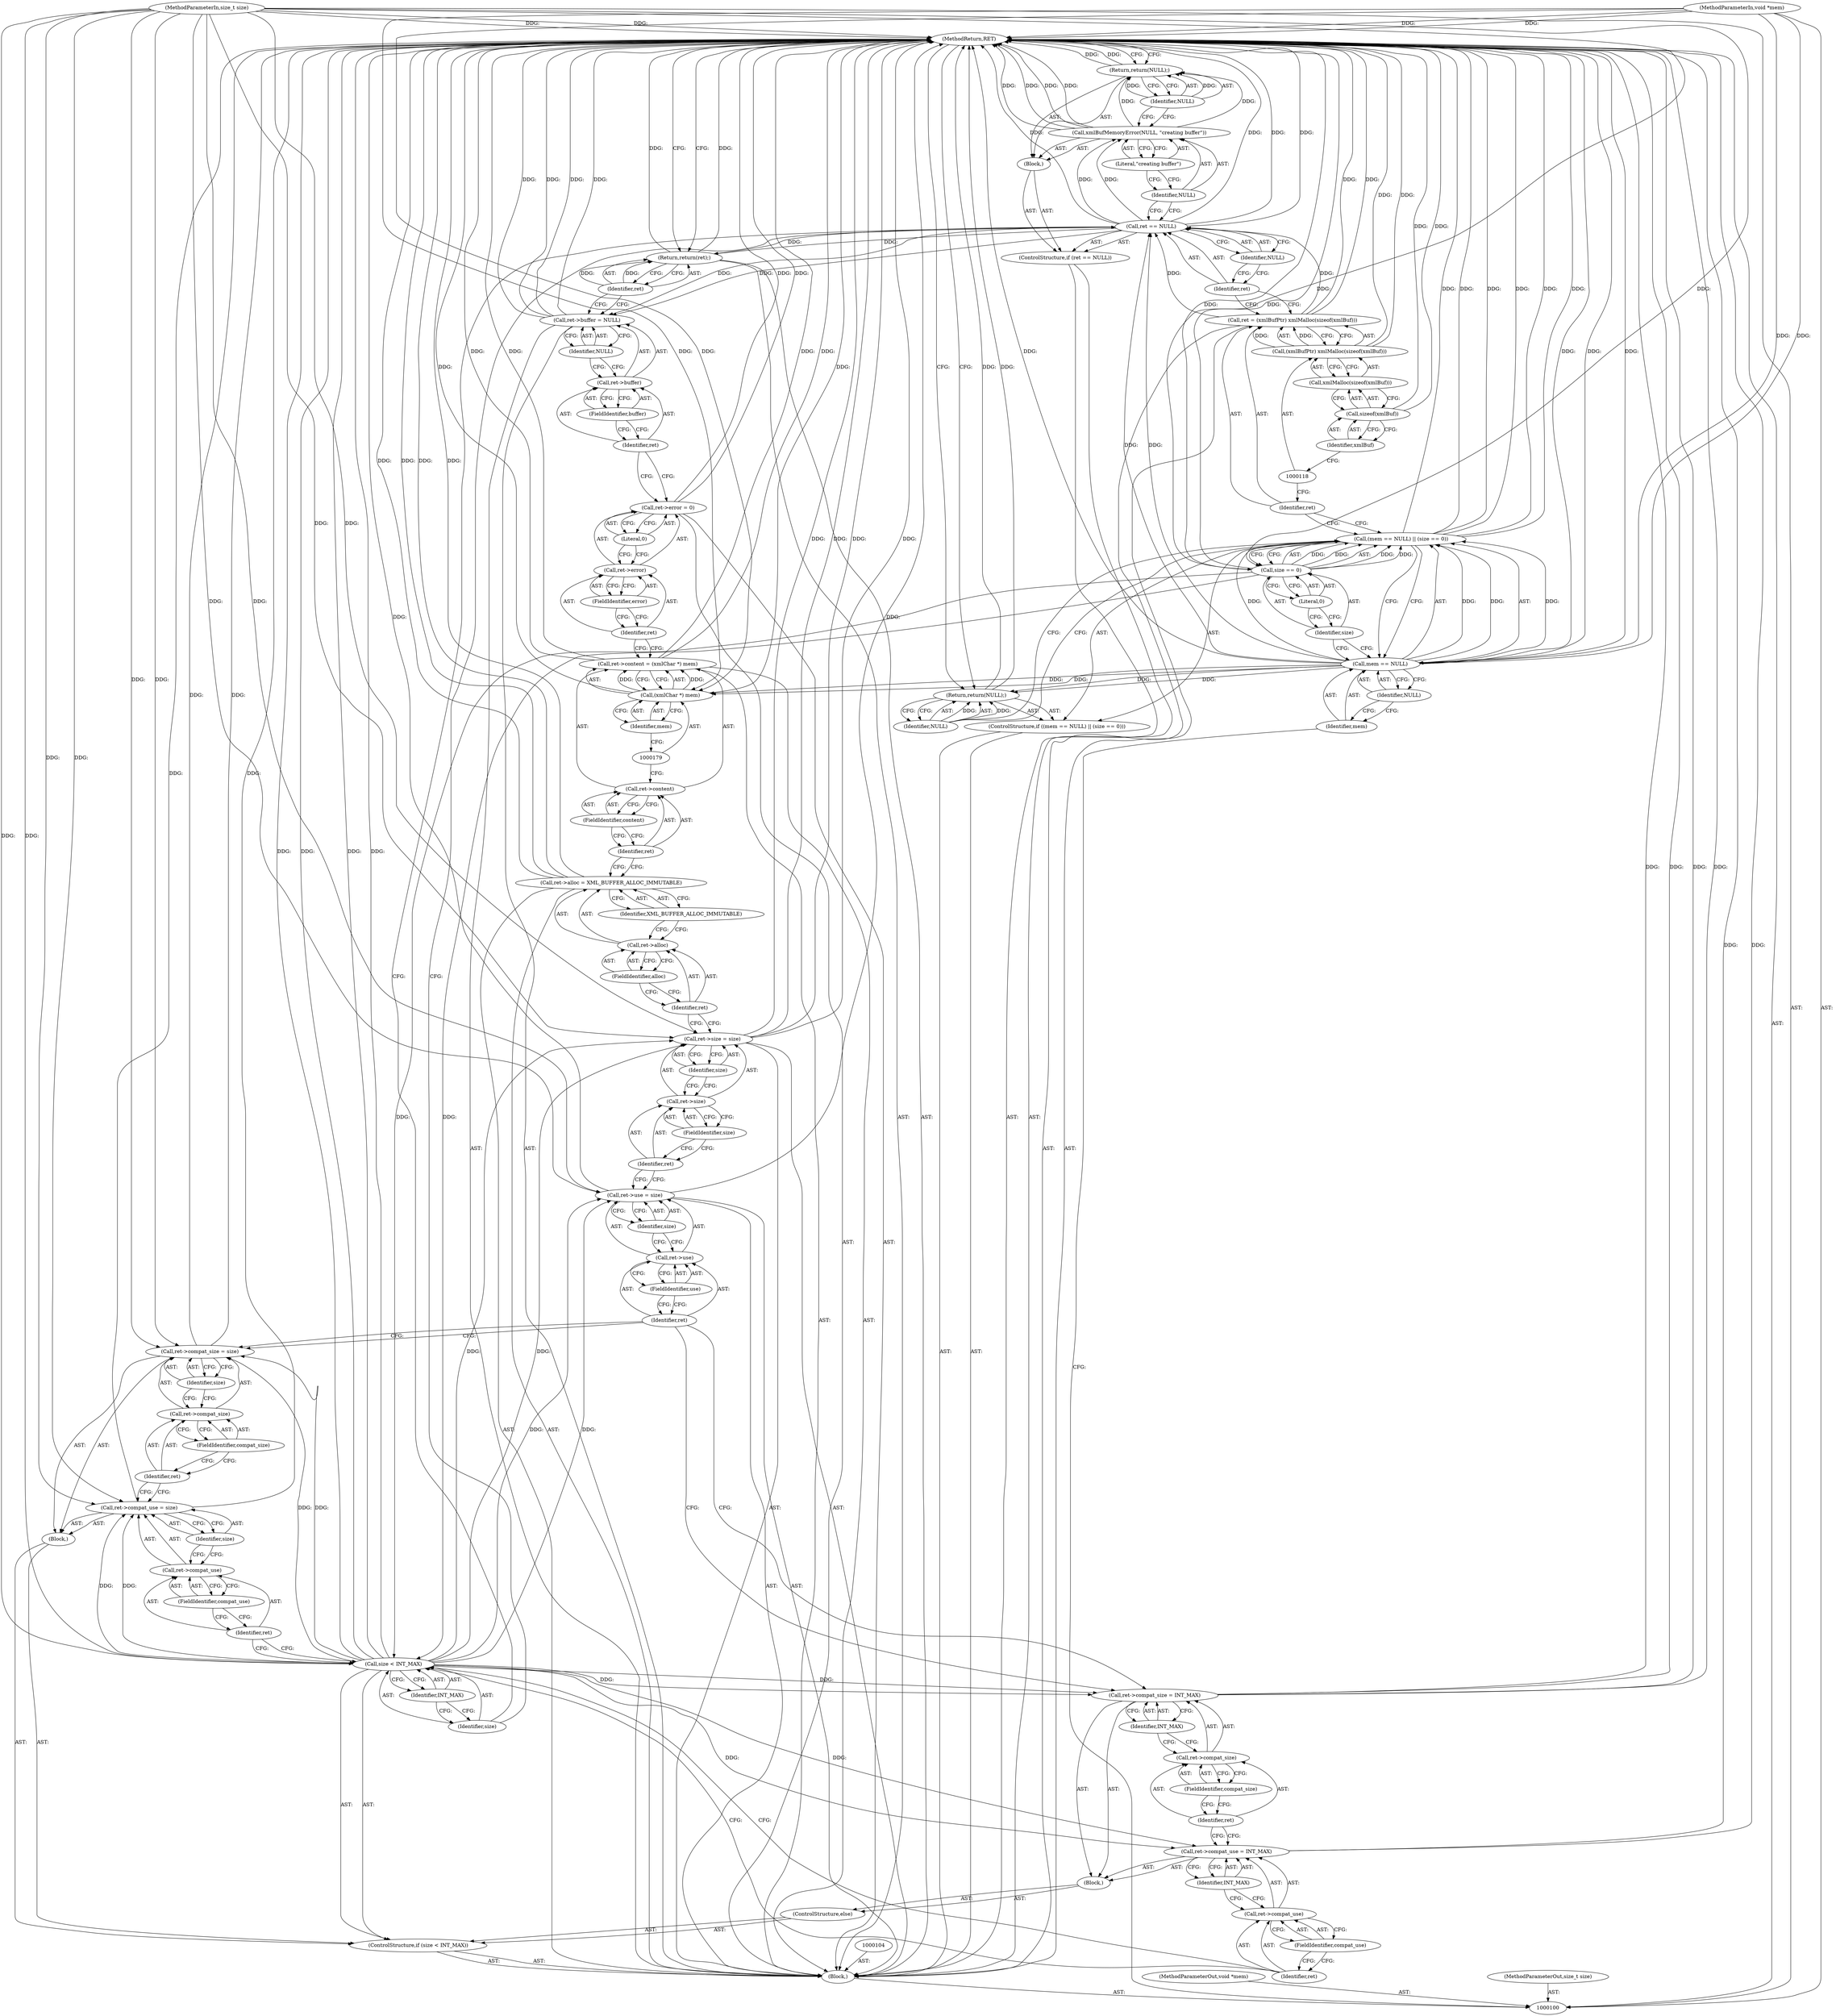 digraph "1_Chrome_ce1446c00f0fd8f5a3b00727421be2124cb7370f_4" {
"1000193" [label="(MethodReturn,RET)"];
"1000101" [label="(MethodParameterIn,void *mem)"];
"1000245" [label="(MethodParameterOut,void *mem)"];
"1000102" [label="(MethodParameterIn,size_t size)"];
"1000246" [label="(MethodParameterOut,size_t size)"];
"1000103" [label="(Block,)"];
"1000131" [label="(Identifier,NULL)"];
"1000130" [label="(Return,return(NULL);)"];
"1000135" [label="(Identifier,INT_MAX)"];
"1000136" [label="(Block,)"];
"1000132" [label="(ControlStructure,if (size < INT_MAX))"];
"1000133" [label="(Call,size < INT_MAX)"];
"1000134" [label="(Identifier,size)"];
"1000140" [label="(FieldIdentifier,compat_use)"];
"1000141" [label="(Identifier,size)"];
"1000137" [label="(Call,ret->compat_use = size)"];
"1000138" [label="(Call,ret->compat_use)"];
"1000139" [label="(Identifier,ret)"];
"1000145" [label="(FieldIdentifier,compat_size)"];
"1000146" [label="(Identifier,size)"];
"1000142" [label="(Call,ret->compat_size = size)"];
"1000143" [label="(Call,ret->compat_size)"];
"1000144" [label="(Identifier,ret)"];
"1000148" [label="(Block,)"];
"1000147" [label="(ControlStructure,else)"];
"1000152" [label="(FieldIdentifier,compat_use)"];
"1000153" [label="(Identifier,INT_MAX)"];
"1000149" [label="(Call,ret->compat_use = INT_MAX)"];
"1000150" [label="(Call,ret->compat_use)"];
"1000151" [label="(Identifier,ret)"];
"1000157" [label="(FieldIdentifier,compat_size)"];
"1000158" [label="(Identifier,INT_MAX)"];
"1000154" [label="(Call,ret->compat_size = INT_MAX)"];
"1000155" [label="(Call,ret->compat_size)"];
"1000156" [label="(Identifier,ret)"];
"1000163" [label="(Identifier,size)"];
"1000159" [label="(Call,ret->use = size)"];
"1000160" [label="(Call,ret->use)"];
"1000161" [label="(Identifier,ret)"];
"1000162" [label="(FieldIdentifier,use)"];
"1000168" [label="(Identifier,size)"];
"1000164" [label="(Call,ret->size = size)"];
"1000165" [label="(Call,ret->size)"];
"1000166" [label="(Identifier,ret)"];
"1000167" [label="(FieldIdentifier,size)"];
"1000173" [label="(Identifier,XML_BUFFER_ALLOC_IMMUTABLE)"];
"1000169" [label="(Call,ret->alloc = XML_BUFFER_ALLOC_IMMUTABLE)"];
"1000170" [label="(Call,ret->alloc)"];
"1000171" [label="(Identifier,ret)"];
"1000172" [label="(FieldIdentifier,alloc)"];
"1000178" [label="(Call,(xmlChar *) mem)"];
"1000180" [label="(Identifier,mem)"];
"1000174" [label="(Call,ret->content = (xmlChar *) mem)"];
"1000175" [label="(Call,ret->content)"];
"1000176" [label="(Identifier,ret)"];
"1000177" [label="(FieldIdentifier,content)"];
"1000185" [label="(Literal,0)"];
"1000181" [label="(Call,ret->error = 0)"];
"1000182" [label="(Call,ret->error)"];
"1000183" [label="(Identifier,ret)"];
"1000184" [label="(FieldIdentifier,error)"];
"1000190" [label="(Identifier,NULL)"];
"1000186" [label="(Call,ret->buffer = NULL)"];
"1000187" [label="(Call,ret->buffer)"];
"1000188" [label="(Identifier,ret)"];
"1000189" [label="(FieldIdentifier,buffer)"];
"1000192" [label="(Identifier,ret)"];
"1000191" [label="(Return,return(ret);)"];
"1000109" [label="(Identifier,NULL)"];
"1000110" [label="(Call,size == 0)"];
"1000111" [label="(Identifier,size)"];
"1000112" [label="(Literal,0)"];
"1000105" [label="(ControlStructure,if ((mem == NULL) || (size == 0)))"];
"1000106" [label="(Call,(mem == NULL) || (size == 0))"];
"1000107" [label="(Call,mem == NULL)"];
"1000108" [label="(Identifier,mem)"];
"1000114" [label="(Identifier,NULL)"];
"1000113" [label="(Return,return(NULL);)"];
"1000117" [label="(Call,(xmlBufPtr) xmlMalloc(sizeof(xmlBuf)))"];
"1000119" [label="(Call,xmlMalloc(sizeof(xmlBuf)))"];
"1000120" [label="(Call,sizeof(xmlBuf))"];
"1000121" [label="(Identifier,xmlBuf)"];
"1000115" [label="(Call,ret = (xmlBufPtr) xmlMalloc(sizeof(xmlBuf)))"];
"1000116" [label="(Identifier,ret)"];
"1000125" [label="(Identifier,NULL)"];
"1000126" [label="(Block,)"];
"1000122" [label="(ControlStructure,if (ret == NULL))"];
"1000123" [label="(Call,ret == NULL)"];
"1000124" [label="(Identifier,ret)"];
"1000127" [label="(Call,xmlBufMemoryError(NULL, \"creating buffer\"))"];
"1000128" [label="(Identifier,NULL)"];
"1000129" [label="(Literal,\"creating buffer\")"];
"1000193" -> "1000100"  [label="AST: "];
"1000193" -> "1000113"  [label="CFG: "];
"1000193" -> "1000130"  [label="CFG: "];
"1000193" -> "1000191"  [label="CFG: "];
"1000191" -> "1000193"  [label="DDG: "];
"1000130" -> "1000193"  [label="DDG: "];
"1000113" -> "1000193"  [label="DDG: "];
"1000107" -> "1000193"  [label="DDG: "];
"1000107" -> "1000193"  [label="DDG: "];
"1000106" -> "1000193"  [label="DDG: "];
"1000106" -> "1000193"  [label="DDG: "];
"1000106" -> "1000193"  [label="DDG: "];
"1000159" -> "1000193"  [label="DDG: "];
"1000123" -> "1000193"  [label="DDG: "];
"1000123" -> "1000193"  [label="DDG: "];
"1000127" -> "1000193"  [label="DDG: "];
"1000127" -> "1000193"  [label="DDG: "];
"1000142" -> "1000193"  [label="DDG: "];
"1000117" -> "1000193"  [label="DDG: "];
"1000110" -> "1000193"  [label="DDG: "];
"1000181" -> "1000193"  [label="DDG: "];
"1000174" -> "1000193"  [label="DDG: "];
"1000174" -> "1000193"  [label="DDG: "];
"1000115" -> "1000193"  [label="DDG: "];
"1000164" -> "1000193"  [label="DDG: "];
"1000164" -> "1000193"  [label="DDG: "];
"1000186" -> "1000193"  [label="DDG: "];
"1000186" -> "1000193"  [label="DDG: "];
"1000154" -> "1000193"  [label="DDG: "];
"1000154" -> "1000193"  [label="DDG: "];
"1000120" -> "1000193"  [label="DDG: "];
"1000178" -> "1000193"  [label="DDG: "];
"1000133" -> "1000193"  [label="DDG: "];
"1000133" -> "1000193"  [label="DDG: "];
"1000102" -> "1000193"  [label="DDG: "];
"1000101" -> "1000193"  [label="DDG: "];
"1000169" -> "1000193"  [label="DDG: "];
"1000169" -> "1000193"  [label="DDG: "];
"1000149" -> "1000193"  [label="DDG: "];
"1000137" -> "1000193"  [label="DDG: "];
"1000101" -> "1000100"  [label="AST: "];
"1000101" -> "1000193"  [label="DDG: "];
"1000101" -> "1000107"  [label="DDG: "];
"1000101" -> "1000178"  [label="DDG: "];
"1000245" -> "1000100"  [label="AST: "];
"1000102" -> "1000100"  [label="AST: "];
"1000102" -> "1000193"  [label="DDG: "];
"1000102" -> "1000110"  [label="DDG: "];
"1000102" -> "1000133"  [label="DDG: "];
"1000102" -> "1000137"  [label="DDG: "];
"1000102" -> "1000142"  [label="DDG: "];
"1000102" -> "1000159"  [label="DDG: "];
"1000102" -> "1000164"  [label="DDG: "];
"1000246" -> "1000100"  [label="AST: "];
"1000103" -> "1000100"  [label="AST: "];
"1000104" -> "1000103"  [label="AST: "];
"1000105" -> "1000103"  [label="AST: "];
"1000115" -> "1000103"  [label="AST: "];
"1000122" -> "1000103"  [label="AST: "];
"1000132" -> "1000103"  [label="AST: "];
"1000159" -> "1000103"  [label="AST: "];
"1000164" -> "1000103"  [label="AST: "];
"1000169" -> "1000103"  [label="AST: "];
"1000174" -> "1000103"  [label="AST: "];
"1000181" -> "1000103"  [label="AST: "];
"1000186" -> "1000103"  [label="AST: "];
"1000191" -> "1000103"  [label="AST: "];
"1000131" -> "1000130"  [label="AST: "];
"1000131" -> "1000127"  [label="CFG: "];
"1000130" -> "1000131"  [label="CFG: "];
"1000131" -> "1000130"  [label="DDG: "];
"1000130" -> "1000126"  [label="AST: "];
"1000130" -> "1000131"  [label="CFG: "];
"1000131" -> "1000130"  [label="AST: "];
"1000193" -> "1000130"  [label="CFG: "];
"1000130" -> "1000193"  [label="DDG: "];
"1000131" -> "1000130"  [label="DDG: "];
"1000127" -> "1000130"  [label="DDG: "];
"1000135" -> "1000133"  [label="AST: "];
"1000135" -> "1000134"  [label="CFG: "];
"1000133" -> "1000135"  [label="CFG: "];
"1000136" -> "1000132"  [label="AST: "];
"1000137" -> "1000136"  [label="AST: "];
"1000142" -> "1000136"  [label="AST: "];
"1000132" -> "1000103"  [label="AST: "];
"1000133" -> "1000132"  [label="AST: "];
"1000136" -> "1000132"  [label="AST: "];
"1000147" -> "1000132"  [label="AST: "];
"1000133" -> "1000132"  [label="AST: "];
"1000133" -> "1000135"  [label="CFG: "];
"1000134" -> "1000133"  [label="AST: "];
"1000135" -> "1000133"  [label="AST: "];
"1000139" -> "1000133"  [label="CFG: "];
"1000151" -> "1000133"  [label="CFG: "];
"1000133" -> "1000193"  [label="DDG: "];
"1000133" -> "1000193"  [label="DDG: "];
"1000110" -> "1000133"  [label="DDG: "];
"1000102" -> "1000133"  [label="DDG: "];
"1000133" -> "1000137"  [label="DDG: "];
"1000133" -> "1000142"  [label="DDG: "];
"1000133" -> "1000149"  [label="DDG: "];
"1000133" -> "1000154"  [label="DDG: "];
"1000133" -> "1000159"  [label="DDG: "];
"1000133" -> "1000164"  [label="DDG: "];
"1000134" -> "1000133"  [label="AST: "];
"1000134" -> "1000123"  [label="CFG: "];
"1000135" -> "1000134"  [label="CFG: "];
"1000140" -> "1000138"  [label="AST: "];
"1000140" -> "1000139"  [label="CFG: "];
"1000138" -> "1000140"  [label="CFG: "];
"1000141" -> "1000137"  [label="AST: "];
"1000141" -> "1000138"  [label="CFG: "];
"1000137" -> "1000141"  [label="CFG: "];
"1000137" -> "1000136"  [label="AST: "];
"1000137" -> "1000141"  [label="CFG: "];
"1000138" -> "1000137"  [label="AST: "];
"1000141" -> "1000137"  [label="AST: "];
"1000144" -> "1000137"  [label="CFG: "];
"1000137" -> "1000193"  [label="DDG: "];
"1000133" -> "1000137"  [label="DDG: "];
"1000102" -> "1000137"  [label="DDG: "];
"1000138" -> "1000137"  [label="AST: "];
"1000138" -> "1000140"  [label="CFG: "];
"1000139" -> "1000138"  [label="AST: "];
"1000140" -> "1000138"  [label="AST: "];
"1000141" -> "1000138"  [label="CFG: "];
"1000139" -> "1000138"  [label="AST: "];
"1000139" -> "1000133"  [label="CFG: "];
"1000140" -> "1000139"  [label="CFG: "];
"1000145" -> "1000143"  [label="AST: "];
"1000145" -> "1000144"  [label="CFG: "];
"1000143" -> "1000145"  [label="CFG: "];
"1000146" -> "1000142"  [label="AST: "];
"1000146" -> "1000143"  [label="CFG: "];
"1000142" -> "1000146"  [label="CFG: "];
"1000142" -> "1000136"  [label="AST: "];
"1000142" -> "1000146"  [label="CFG: "];
"1000143" -> "1000142"  [label="AST: "];
"1000146" -> "1000142"  [label="AST: "];
"1000161" -> "1000142"  [label="CFG: "];
"1000142" -> "1000193"  [label="DDG: "];
"1000102" -> "1000142"  [label="DDG: "];
"1000133" -> "1000142"  [label="DDG: "];
"1000143" -> "1000142"  [label="AST: "];
"1000143" -> "1000145"  [label="CFG: "];
"1000144" -> "1000143"  [label="AST: "];
"1000145" -> "1000143"  [label="AST: "];
"1000146" -> "1000143"  [label="CFG: "];
"1000144" -> "1000143"  [label="AST: "];
"1000144" -> "1000137"  [label="CFG: "];
"1000145" -> "1000144"  [label="CFG: "];
"1000148" -> "1000147"  [label="AST: "];
"1000149" -> "1000148"  [label="AST: "];
"1000154" -> "1000148"  [label="AST: "];
"1000147" -> "1000132"  [label="AST: "];
"1000148" -> "1000147"  [label="AST: "];
"1000152" -> "1000150"  [label="AST: "];
"1000152" -> "1000151"  [label="CFG: "];
"1000150" -> "1000152"  [label="CFG: "];
"1000153" -> "1000149"  [label="AST: "];
"1000153" -> "1000150"  [label="CFG: "];
"1000149" -> "1000153"  [label="CFG: "];
"1000149" -> "1000148"  [label="AST: "];
"1000149" -> "1000153"  [label="CFG: "];
"1000150" -> "1000149"  [label="AST: "];
"1000153" -> "1000149"  [label="AST: "];
"1000156" -> "1000149"  [label="CFG: "];
"1000149" -> "1000193"  [label="DDG: "];
"1000133" -> "1000149"  [label="DDG: "];
"1000150" -> "1000149"  [label="AST: "];
"1000150" -> "1000152"  [label="CFG: "];
"1000151" -> "1000150"  [label="AST: "];
"1000152" -> "1000150"  [label="AST: "];
"1000153" -> "1000150"  [label="CFG: "];
"1000151" -> "1000150"  [label="AST: "];
"1000151" -> "1000133"  [label="CFG: "];
"1000152" -> "1000151"  [label="CFG: "];
"1000157" -> "1000155"  [label="AST: "];
"1000157" -> "1000156"  [label="CFG: "];
"1000155" -> "1000157"  [label="CFG: "];
"1000158" -> "1000154"  [label="AST: "];
"1000158" -> "1000155"  [label="CFG: "];
"1000154" -> "1000158"  [label="CFG: "];
"1000154" -> "1000148"  [label="AST: "];
"1000154" -> "1000158"  [label="CFG: "];
"1000155" -> "1000154"  [label="AST: "];
"1000158" -> "1000154"  [label="AST: "];
"1000161" -> "1000154"  [label="CFG: "];
"1000154" -> "1000193"  [label="DDG: "];
"1000154" -> "1000193"  [label="DDG: "];
"1000133" -> "1000154"  [label="DDG: "];
"1000155" -> "1000154"  [label="AST: "];
"1000155" -> "1000157"  [label="CFG: "];
"1000156" -> "1000155"  [label="AST: "];
"1000157" -> "1000155"  [label="AST: "];
"1000158" -> "1000155"  [label="CFG: "];
"1000156" -> "1000155"  [label="AST: "];
"1000156" -> "1000149"  [label="CFG: "];
"1000157" -> "1000156"  [label="CFG: "];
"1000163" -> "1000159"  [label="AST: "];
"1000163" -> "1000160"  [label="CFG: "];
"1000159" -> "1000163"  [label="CFG: "];
"1000159" -> "1000103"  [label="AST: "];
"1000159" -> "1000163"  [label="CFG: "];
"1000160" -> "1000159"  [label="AST: "];
"1000163" -> "1000159"  [label="AST: "];
"1000166" -> "1000159"  [label="CFG: "];
"1000159" -> "1000193"  [label="DDG: "];
"1000133" -> "1000159"  [label="DDG: "];
"1000102" -> "1000159"  [label="DDG: "];
"1000160" -> "1000159"  [label="AST: "];
"1000160" -> "1000162"  [label="CFG: "];
"1000161" -> "1000160"  [label="AST: "];
"1000162" -> "1000160"  [label="AST: "];
"1000163" -> "1000160"  [label="CFG: "];
"1000161" -> "1000160"  [label="AST: "];
"1000161" -> "1000142"  [label="CFG: "];
"1000161" -> "1000154"  [label="CFG: "];
"1000162" -> "1000161"  [label="CFG: "];
"1000162" -> "1000160"  [label="AST: "];
"1000162" -> "1000161"  [label="CFG: "];
"1000160" -> "1000162"  [label="CFG: "];
"1000168" -> "1000164"  [label="AST: "];
"1000168" -> "1000165"  [label="CFG: "];
"1000164" -> "1000168"  [label="CFG: "];
"1000164" -> "1000103"  [label="AST: "];
"1000164" -> "1000168"  [label="CFG: "];
"1000165" -> "1000164"  [label="AST: "];
"1000168" -> "1000164"  [label="AST: "];
"1000171" -> "1000164"  [label="CFG: "];
"1000164" -> "1000193"  [label="DDG: "];
"1000164" -> "1000193"  [label="DDG: "];
"1000102" -> "1000164"  [label="DDG: "];
"1000133" -> "1000164"  [label="DDG: "];
"1000165" -> "1000164"  [label="AST: "];
"1000165" -> "1000167"  [label="CFG: "];
"1000166" -> "1000165"  [label="AST: "];
"1000167" -> "1000165"  [label="AST: "];
"1000168" -> "1000165"  [label="CFG: "];
"1000166" -> "1000165"  [label="AST: "];
"1000166" -> "1000159"  [label="CFG: "];
"1000167" -> "1000166"  [label="CFG: "];
"1000167" -> "1000165"  [label="AST: "];
"1000167" -> "1000166"  [label="CFG: "];
"1000165" -> "1000167"  [label="CFG: "];
"1000173" -> "1000169"  [label="AST: "];
"1000173" -> "1000170"  [label="CFG: "];
"1000169" -> "1000173"  [label="CFG: "];
"1000169" -> "1000103"  [label="AST: "];
"1000169" -> "1000173"  [label="CFG: "];
"1000170" -> "1000169"  [label="AST: "];
"1000173" -> "1000169"  [label="AST: "];
"1000176" -> "1000169"  [label="CFG: "];
"1000169" -> "1000193"  [label="DDG: "];
"1000169" -> "1000193"  [label="DDG: "];
"1000170" -> "1000169"  [label="AST: "];
"1000170" -> "1000172"  [label="CFG: "];
"1000171" -> "1000170"  [label="AST: "];
"1000172" -> "1000170"  [label="AST: "];
"1000173" -> "1000170"  [label="CFG: "];
"1000171" -> "1000170"  [label="AST: "];
"1000171" -> "1000164"  [label="CFG: "];
"1000172" -> "1000171"  [label="CFG: "];
"1000172" -> "1000170"  [label="AST: "];
"1000172" -> "1000171"  [label="CFG: "];
"1000170" -> "1000172"  [label="CFG: "];
"1000178" -> "1000174"  [label="AST: "];
"1000178" -> "1000180"  [label="CFG: "];
"1000179" -> "1000178"  [label="AST: "];
"1000180" -> "1000178"  [label="AST: "];
"1000174" -> "1000178"  [label="CFG: "];
"1000178" -> "1000193"  [label="DDG: "];
"1000178" -> "1000174"  [label="DDG: "];
"1000107" -> "1000178"  [label="DDG: "];
"1000101" -> "1000178"  [label="DDG: "];
"1000180" -> "1000178"  [label="AST: "];
"1000180" -> "1000179"  [label="CFG: "];
"1000178" -> "1000180"  [label="CFG: "];
"1000174" -> "1000103"  [label="AST: "];
"1000174" -> "1000178"  [label="CFG: "];
"1000175" -> "1000174"  [label="AST: "];
"1000178" -> "1000174"  [label="AST: "];
"1000183" -> "1000174"  [label="CFG: "];
"1000174" -> "1000193"  [label="DDG: "];
"1000174" -> "1000193"  [label="DDG: "];
"1000178" -> "1000174"  [label="DDG: "];
"1000175" -> "1000174"  [label="AST: "];
"1000175" -> "1000177"  [label="CFG: "];
"1000176" -> "1000175"  [label="AST: "];
"1000177" -> "1000175"  [label="AST: "];
"1000179" -> "1000175"  [label="CFG: "];
"1000176" -> "1000175"  [label="AST: "];
"1000176" -> "1000169"  [label="CFG: "];
"1000177" -> "1000176"  [label="CFG: "];
"1000177" -> "1000175"  [label="AST: "];
"1000177" -> "1000176"  [label="CFG: "];
"1000175" -> "1000177"  [label="CFG: "];
"1000185" -> "1000181"  [label="AST: "];
"1000185" -> "1000182"  [label="CFG: "];
"1000181" -> "1000185"  [label="CFG: "];
"1000181" -> "1000103"  [label="AST: "];
"1000181" -> "1000185"  [label="CFG: "];
"1000182" -> "1000181"  [label="AST: "];
"1000185" -> "1000181"  [label="AST: "];
"1000188" -> "1000181"  [label="CFG: "];
"1000181" -> "1000193"  [label="DDG: "];
"1000182" -> "1000181"  [label="AST: "];
"1000182" -> "1000184"  [label="CFG: "];
"1000183" -> "1000182"  [label="AST: "];
"1000184" -> "1000182"  [label="AST: "];
"1000185" -> "1000182"  [label="CFG: "];
"1000183" -> "1000182"  [label="AST: "];
"1000183" -> "1000174"  [label="CFG: "];
"1000184" -> "1000183"  [label="CFG: "];
"1000184" -> "1000182"  [label="AST: "];
"1000184" -> "1000183"  [label="CFG: "];
"1000182" -> "1000184"  [label="CFG: "];
"1000190" -> "1000186"  [label="AST: "];
"1000190" -> "1000187"  [label="CFG: "];
"1000186" -> "1000190"  [label="CFG: "];
"1000186" -> "1000103"  [label="AST: "];
"1000186" -> "1000190"  [label="CFG: "];
"1000187" -> "1000186"  [label="AST: "];
"1000190" -> "1000186"  [label="AST: "];
"1000192" -> "1000186"  [label="CFG: "];
"1000186" -> "1000193"  [label="DDG: "];
"1000186" -> "1000193"  [label="DDG: "];
"1000123" -> "1000186"  [label="DDG: "];
"1000187" -> "1000186"  [label="AST: "];
"1000187" -> "1000189"  [label="CFG: "];
"1000188" -> "1000187"  [label="AST: "];
"1000189" -> "1000187"  [label="AST: "];
"1000190" -> "1000187"  [label="CFG: "];
"1000188" -> "1000187"  [label="AST: "];
"1000188" -> "1000181"  [label="CFG: "];
"1000189" -> "1000188"  [label="CFG: "];
"1000189" -> "1000187"  [label="AST: "];
"1000189" -> "1000188"  [label="CFG: "];
"1000187" -> "1000189"  [label="CFG: "];
"1000192" -> "1000191"  [label="AST: "];
"1000192" -> "1000186"  [label="CFG: "];
"1000191" -> "1000192"  [label="CFG: "];
"1000192" -> "1000191"  [label="DDG: "];
"1000191" -> "1000103"  [label="AST: "];
"1000191" -> "1000192"  [label="CFG: "];
"1000192" -> "1000191"  [label="AST: "];
"1000193" -> "1000191"  [label="CFG: "];
"1000191" -> "1000193"  [label="DDG: "];
"1000192" -> "1000191"  [label="DDG: "];
"1000123" -> "1000191"  [label="DDG: "];
"1000109" -> "1000107"  [label="AST: "];
"1000109" -> "1000108"  [label="CFG: "];
"1000107" -> "1000109"  [label="CFG: "];
"1000110" -> "1000106"  [label="AST: "];
"1000110" -> "1000112"  [label="CFG: "];
"1000111" -> "1000110"  [label="AST: "];
"1000112" -> "1000110"  [label="AST: "];
"1000106" -> "1000110"  [label="CFG: "];
"1000110" -> "1000193"  [label="DDG: "];
"1000110" -> "1000106"  [label="DDG: "];
"1000110" -> "1000106"  [label="DDG: "];
"1000102" -> "1000110"  [label="DDG: "];
"1000110" -> "1000133"  [label="DDG: "];
"1000111" -> "1000110"  [label="AST: "];
"1000111" -> "1000107"  [label="CFG: "];
"1000112" -> "1000111"  [label="CFG: "];
"1000112" -> "1000110"  [label="AST: "];
"1000112" -> "1000111"  [label="CFG: "];
"1000110" -> "1000112"  [label="CFG: "];
"1000105" -> "1000103"  [label="AST: "];
"1000106" -> "1000105"  [label="AST: "];
"1000113" -> "1000105"  [label="AST: "];
"1000106" -> "1000105"  [label="AST: "];
"1000106" -> "1000107"  [label="CFG: "];
"1000106" -> "1000110"  [label="CFG: "];
"1000107" -> "1000106"  [label="AST: "];
"1000110" -> "1000106"  [label="AST: "];
"1000114" -> "1000106"  [label="CFG: "];
"1000116" -> "1000106"  [label="CFG: "];
"1000106" -> "1000193"  [label="DDG: "];
"1000106" -> "1000193"  [label="DDG: "];
"1000106" -> "1000193"  [label="DDG: "];
"1000107" -> "1000106"  [label="DDG: "];
"1000107" -> "1000106"  [label="DDG: "];
"1000110" -> "1000106"  [label="DDG: "];
"1000110" -> "1000106"  [label="DDG: "];
"1000107" -> "1000106"  [label="AST: "];
"1000107" -> "1000109"  [label="CFG: "];
"1000108" -> "1000107"  [label="AST: "];
"1000109" -> "1000107"  [label="AST: "];
"1000111" -> "1000107"  [label="CFG: "];
"1000106" -> "1000107"  [label="CFG: "];
"1000107" -> "1000193"  [label="DDG: "];
"1000107" -> "1000193"  [label="DDG: "];
"1000107" -> "1000106"  [label="DDG: "];
"1000107" -> "1000106"  [label="DDG: "];
"1000101" -> "1000107"  [label="DDG: "];
"1000107" -> "1000113"  [label="DDG: "];
"1000107" -> "1000123"  [label="DDG: "];
"1000107" -> "1000178"  [label="DDG: "];
"1000108" -> "1000107"  [label="AST: "];
"1000108" -> "1000100"  [label="CFG: "];
"1000109" -> "1000108"  [label="CFG: "];
"1000114" -> "1000113"  [label="AST: "];
"1000114" -> "1000106"  [label="CFG: "];
"1000113" -> "1000114"  [label="CFG: "];
"1000114" -> "1000113"  [label="DDG: "];
"1000113" -> "1000105"  [label="AST: "];
"1000113" -> "1000114"  [label="CFG: "];
"1000114" -> "1000113"  [label="AST: "];
"1000193" -> "1000113"  [label="CFG: "];
"1000113" -> "1000193"  [label="DDG: "];
"1000114" -> "1000113"  [label="DDG: "];
"1000107" -> "1000113"  [label="DDG: "];
"1000117" -> "1000115"  [label="AST: "];
"1000117" -> "1000119"  [label="CFG: "];
"1000118" -> "1000117"  [label="AST: "];
"1000119" -> "1000117"  [label="AST: "];
"1000115" -> "1000117"  [label="CFG: "];
"1000117" -> "1000193"  [label="DDG: "];
"1000117" -> "1000115"  [label="DDG: "];
"1000119" -> "1000117"  [label="AST: "];
"1000119" -> "1000120"  [label="CFG: "];
"1000120" -> "1000119"  [label="AST: "];
"1000117" -> "1000119"  [label="CFG: "];
"1000120" -> "1000119"  [label="AST: "];
"1000120" -> "1000121"  [label="CFG: "];
"1000121" -> "1000120"  [label="AST: "];
"1000119" -> "1000120"  [label="CFG: "];
"1000120" -> "1000193"  [label="DDG: "];
"1000121" -> "1000120"  [label="AST: "];
"1000121" -> "1000118"  [label="CFG: "];
"1000120" -> "1000121"  [label="CFG: "];
"1000115" -> "1000103"  [label="AST: "];
"1000115" -> "1000117"  [label="CFG: "];
"1000116" -> "1000115"  [label="AST: "];
"1000117" -> "1000115"  [label="AST: "];
"1000124" -> "1000115"  [label="CFG: "];
"1000115" -> "1000193"  [label="DDG: "];
"1000117" -> "1000115"  [label="DDG: "];
"1000115" -> "1000123"  [label="DDG: "];
"1000116" -> "1000115"  [label="AST: "];
"1000116" -> "1000106"  [label="CFG: "];
"1000118" -> "1000116"  [label="CFG: "];
"1000125" -> "1000123"  [label="AST: "];
"1000125" -> "1000124"  [label="CFG: "];
"1000123" -> "1000125"  [label="CFG: "];
"1000126" -> "1000122"  [label="AST: "];
"1000127" -> "1000126"  [label="AST: "];
"1000130" -> "1000126"  [label="AST: "];
"1000122" -> "1000103"  [label="AST: "];
"1000123" -> "1000122"  [label="AST: "];
"1000126" -> "1000122"  [label="AST: "];
"1000123" -> "1000122"  [label="AST: "];
"1000123" -> "1000125"  [label="CFG: "];
"1000124" -> "1000123"  [label="AST: "];
"1000125" -> "1000123"  [label="AST: "];
"1000128" -> "1000123"  [label="CFG: "];
"1000134" -> "1000123"  [label="CFG: "];
"1000123" -> "1000193"  [label="DDG: "];
"1000123" -> "1000193"  [label="DDG: "];
"1000115" -> "1000123"  [label="DDG: "];
"1000107" -> "1000123"  [label="DDG: "];
"1000123" -> "1000127"  [label="DDG: "];
"1000123" -> "1000186"  [label="DDG: "];
"1000123" -> "1000191"  [label="DDG: "];
"1000124" -> "1000123"  [label="AST: "];
"1000124" -> "1000115"  [label="CFG: "];
"1000125" -> "1000124"  [label="CFG: "];
"1000127" -> "1000126"  [label="AST: "];
"1000127" -> "1000129"  [label="CFG: "];
"1000128" -> "1000127"  [label="AST: "];
"1000129" -> "1000127"  [label="AST: "];
"1000131" -> "1000127"  [label="CFG: "];
"1000127" -> "1000193"  [label="DDG: "];
"1000127" -> "1000193"  [label="DDG: "];
"1000123" -> "1000127"  [label="DDG: "];
"1000127" -> "1000130"  [label="DDG: "];
"1000128" -> "1000127"  [label="AST: "];
"1000128" -> "1000123"  [label="CFG: "];
"1000129" -> "1000128"  [label="CFG: "];
"1000129" -> "1000127"  [label="AST: "];
"1000129" -> "1000128"  [label="CFG: "];
"1000127" -> "1000129"  [label="CFG: "];
}
